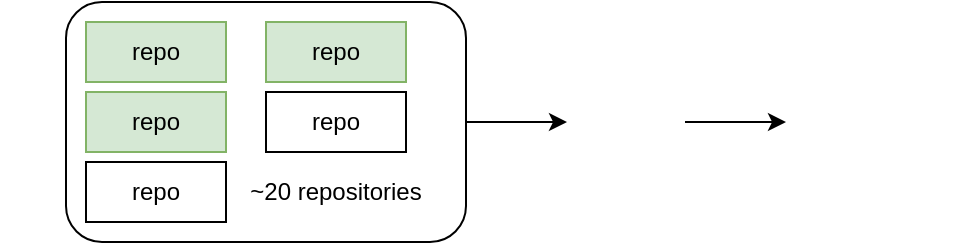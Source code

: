 <mxfile version="23.1.6" type="github">
  <diagram name="Page-1" id="EnvxecqukEoz71KV36R7">
    <mxGraphModel dx="836" dy="434" grid="1" gridSize="10" guides="1" tooltips="1" connect="1" arrows="1" fold="1" page="1" pageScale="1" pageWidth="850" pageHeight="1100" math="0" shadow="0">
      <root>
        <mxCell id="0" />
        <mxCell id="1" parent="0" />
        <mxCell id="GZA9-1PaTEFqysCTiF4f-30" value="" style="edgeStyle=orthogonalEdgeStyle;rounded=0;orthogonalLoop=1;jettySize=auto;html=1;" edge="1" parent="1" source="GZA9-1PaTEFqysCTiF4f-16" target="GZA9-1PaTEFqysCTiF4f-29">
          <mxGeometry relative="1" as="geometry" />
        </mxCell>
        <mxCell id="GZA9-1PaTEFqysCTiF4f-16" value="" style="rounded=1;whiteSpace=wrap;html=1;" vertex="1" parent="1">
          <mxGeometry x="210" y="260" width="200" height="120" as="geometry" />
        </mxCell>
        <mxCell id="GZA9-1PaTEFqysCTiF4f-17" value="" style="shape=image;verticalLabelPosition=bottom;labelBackgroundColor=default;verticalAlign=top;aspect=fixed;imageAspect=0;image=https://git-scm.com/images/logos/downloads/Git-Icon-1788C.png;" vertex="1" parent="1">
          <mxGeometry x="177" y="260" width="33" height="33" as="geometry" />
        </mxCell>
        <mxCell id="GZA9-1PaTEFqysCTiF4f-18" value="repo" style="rounded=0;whiteSpace=wrap;html=1;fillColor=#d5e8d4;strokeColor=#82b366;" vertex="1" parent="1">
          <mxGeometry x="220" y="270" width="70" height="30" as="geometry" />
        </mxCell>
        <mxCell id="GZA9-1PaTEFqysCTiF4f-19" value="repo" style="rounded=0;whiteSpace=wrap;html=1;fillColor=#d5e8d4;strokeColor=#82b366;" vertex="1" parent="1">
          <mxGeometry x="220" y="305" width="70" height="30" as="geometry" />
        </mxCell>
        <mxCell id="GZA9-1PaTEFqysCTiF4f-20" value="repo" style="rounded=0;whiteSpace=wrap;html=1;" vertex="1" parent="1">
          <mxGeometry x="310" y="305" width="70" height="30" as="geometry" />
        </mxCell>
        <mxCell id="GZA9-1PaTEFqysCTiF4f-21" value="repo" style="rounded=0;whiteSpace=wrap;html=1;fillColor=#d5e8d4;strokeColor=#82b366;" vertex="1" parent="1">
          <mxGeometry x="310" y="270" width="70" height="30" as="geometry" />
        </mxCell>
        <mxCell id="GZA9-1PaTEFqysCTiF4f-22" value="repo" style="rounded=0;whiteSpace=wrap;html=1;" vertex="1" parent="1">
          <mxGeometry x="220" y="340" width="70" height="30" as="geometry" />
        </mxCell>
        <mxCell id="GZA9-1PaTEFqysCTiF4f-23" value="~20 repositories" style="text;html=1;align=center;verticalAlign=middle;whiteSpace=wrap;rounded=0;" vertex="1" parent="1">
          <mxGeometry x="295" y="340" width="100" height="30" as="geometry" />
        </mxCell>
        <mxCell id="GZA9-1PaTEFqysCTiF4f-34" value="" style="edgeStyle=orthogonalEdgeStyle;rounded=0;orthogonalLoop=1;jettySize=auto;html=1;" edge="1" parent="1" source="GZA9-1PaTEFqysCTiF4f-29" target="GZA9-1PaTEFqysCTiF4f-33">
          <mxGeometry relative="1" as="geometry" />
        </mxCell>
        <mxCell id="GZA9-1PaTEFqysCTiF4f-29" value="" style="shape=image;verticalLabelPosition=bottom;labelBackgroundColor=default;verticalAlign=top;aspect=fixed;imageAspect=0;image=https://upload.wikimedia.org/wikipedia/commons/thumb/e/e9/Jenkins_logo.svg/1200px-Jenkins_logo.svg.png;" vertex="1" parent="1">
          <mxGeometry x="460.5" y="279.26" width="59" height="81.48" as="geometry" />
        </mxCell>
        <mxCell id="GZA9-1PaTEFqysCTiF4f-33" value="" style="shape=image;verticalLabelPosition=bottom;labelBackgroundColor=default;verticalAlign=top;aspect=fixed;imageAspect=0;image=https://static-00.iconduck.com/assets.00/google-cloud-icon-512x412-8rnz6wkz.png;" vertex="1" parent="1">
          <mxGeometry x="570" y="282.98" width="92" height="74.03" as="geometry" />
        </mxCell>
      </root>
    </mxGraphModel>
  </diagram>
</mxfile>

